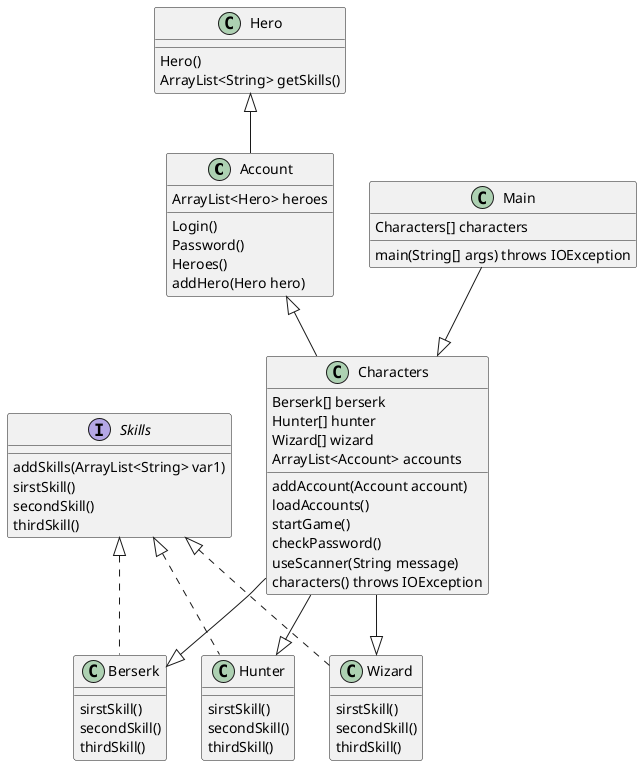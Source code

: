 @startuml
'https://plantuml.com/class-diagram

class Account{
ArrayList<Hero> heroes
Login()
Password()
Heroes()
addHero(Hero hero)
}
class Berserk implements Skills{
 sirstSkill()
 secondSkill()
 thirdSkill()
}
class Characters{
 Berserk[] berserk
 Hunter[] hunter
 Wizard[] wizard
 ArrayList<Account> accounts
 addAccount(Account account)
 loadAccounts()
 startGame()
 checkPassword()
 useScanner(String message)
 characters() throws IOException

}
class Hero{
Hero()
ArrayList<String> getSkills()
}
class Hunter implements Skills{
 sirstSkill()
 secondSkill()
 thirdSkill()
}
class Main{
main(String[] args) throws IOException
Characters[] characters
}
class Wizard implements Skills{
 sirstSkill()
 secondSkill()
 thirdSkill()
}
Interface Skills{
addSkills(ArrayList<String> var1)
 sirstSkill()
 secondSkill()
 thirdSkill()
}
Characters --|> Wizard
Characters --|> Hunter
Characters --|> Berserk
Main --|> Characters
Hero <|-- Account
Account <|-- Characters
@enduml